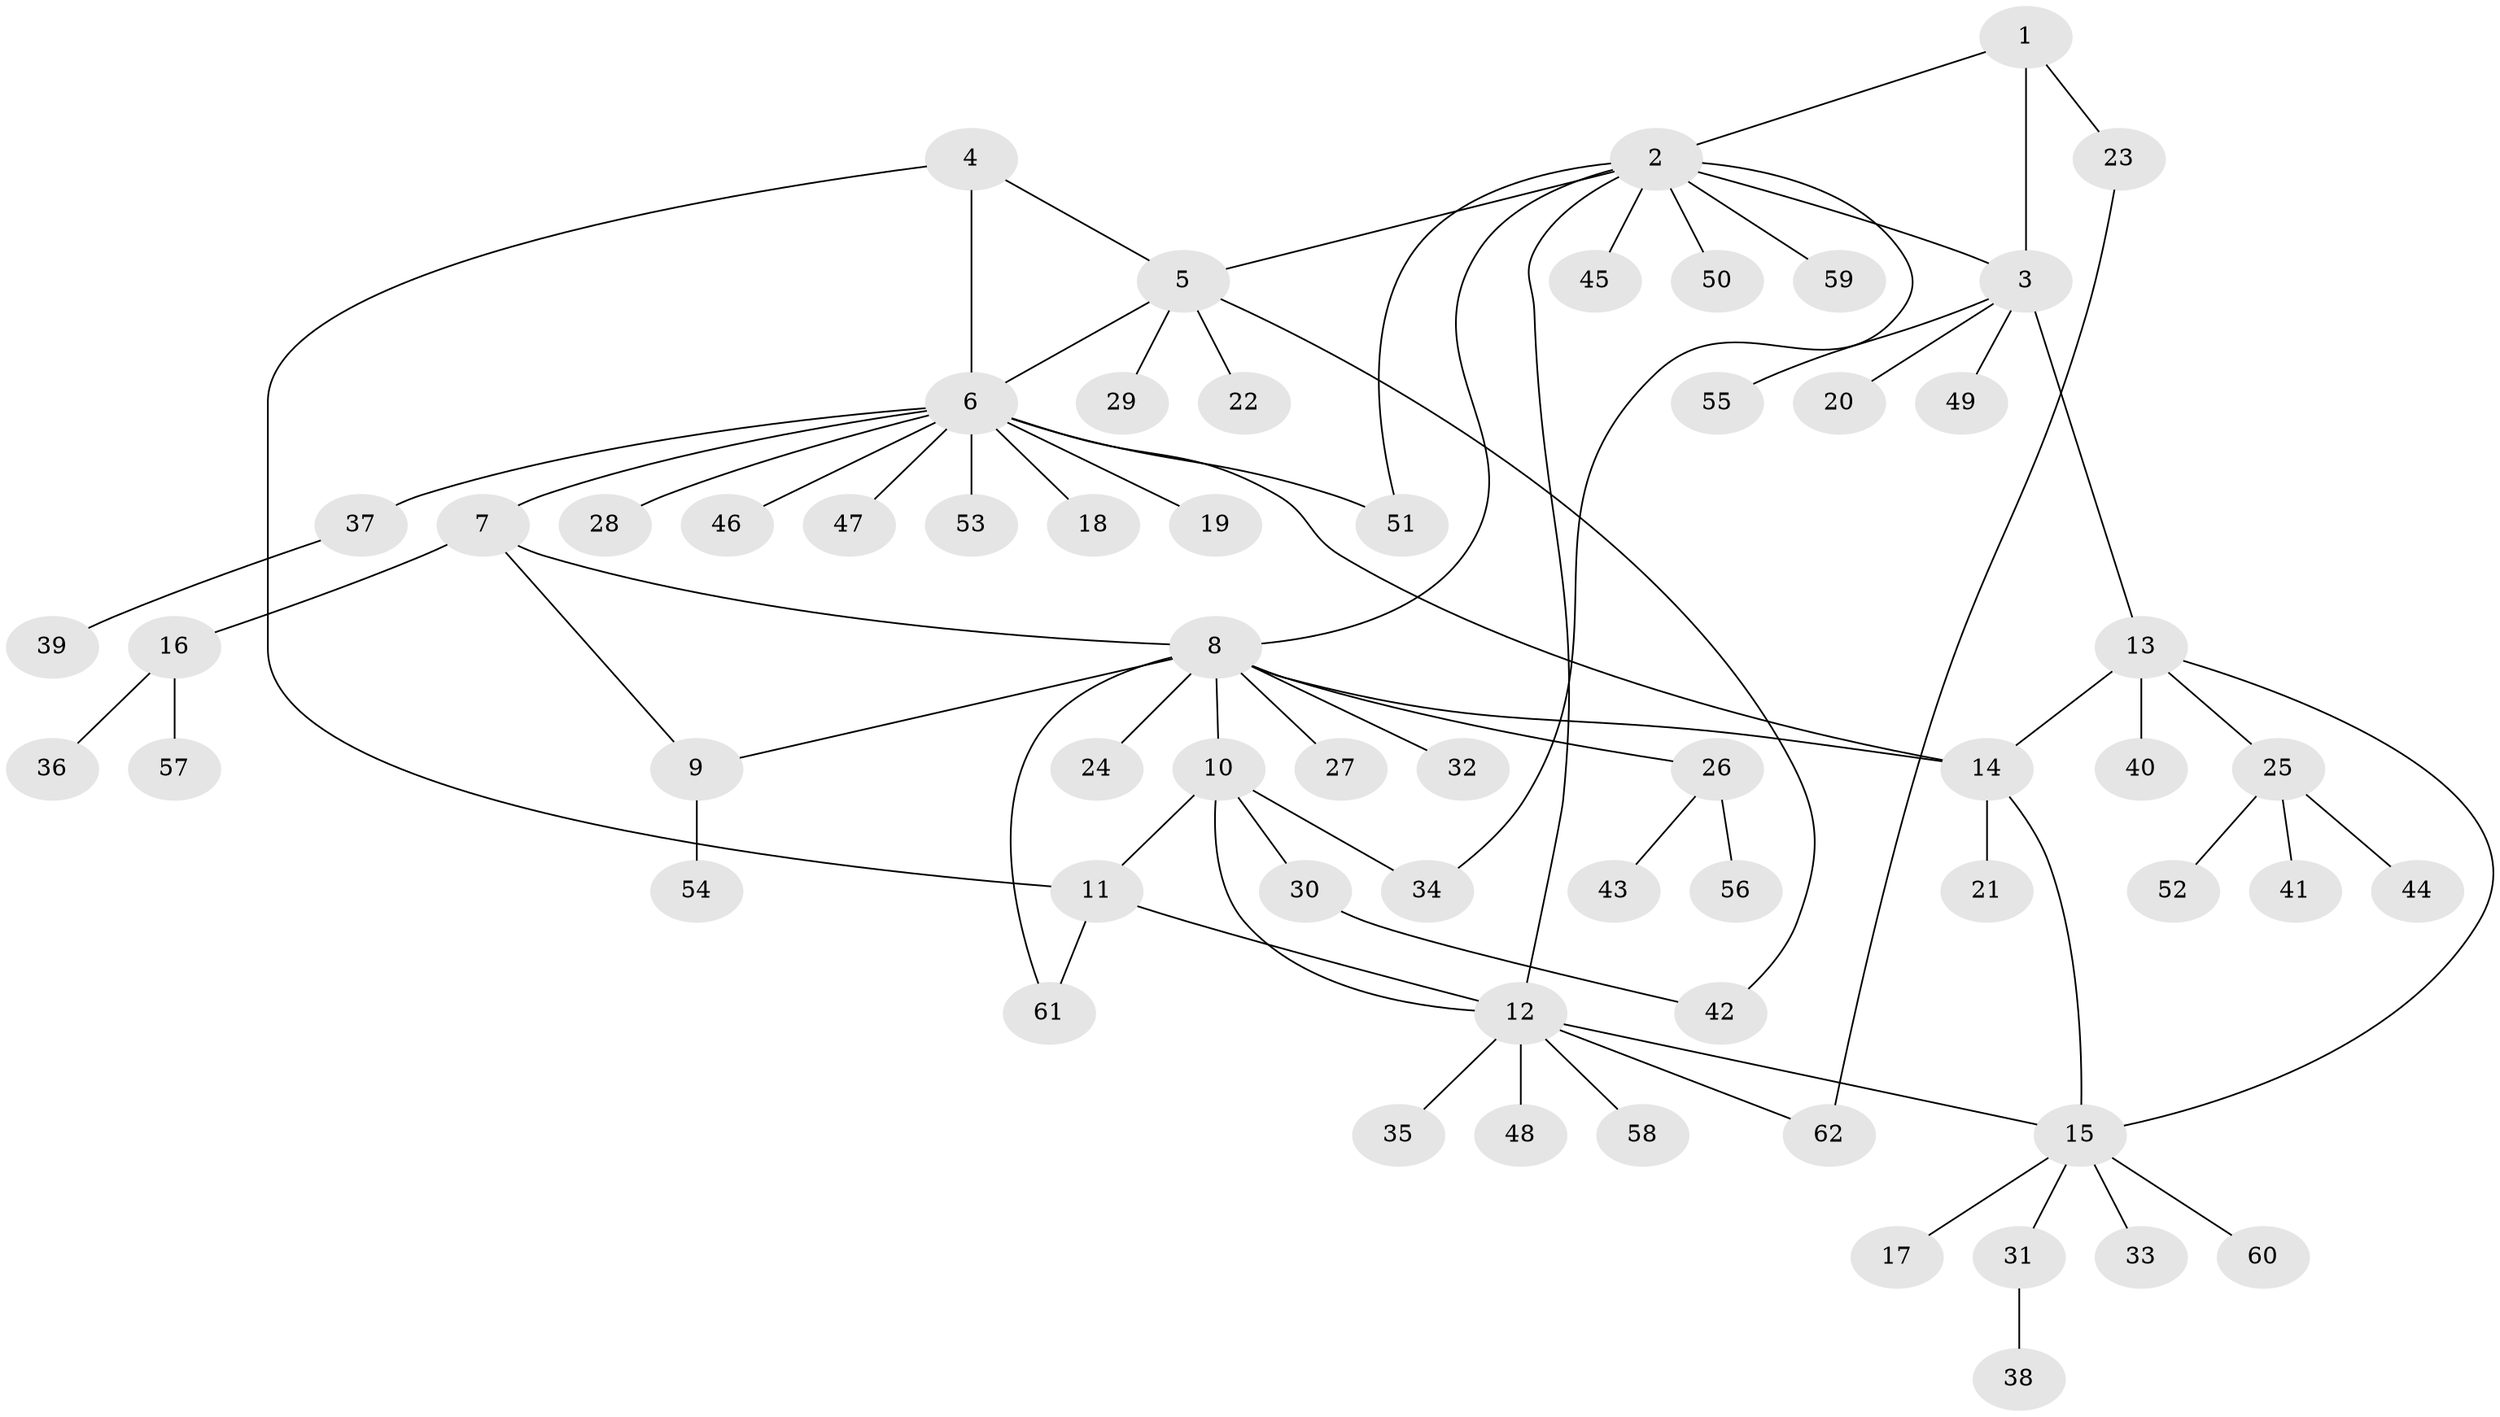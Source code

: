 // Generated by graph-tools (version 1.1) at 2025/37/03/09/25 02:37:11]
// undirected, 62 vertices, 77 edges
graph export_dot {
graph [start="1"]
  node [color=gray90,style=filled];
  1;
  2;
  3;
  4;
  5;
  6;
  7;
  8;
  9;
  10;
  11;
  12;
  13;
  14;
  15;
  16;
  17;
  18;
  19;
  20;
  21;
  22;
  23;
  24;
  25;
  26;
  27;
  28;
  29;
  30;
  31;
  32;
  33;
  34;
  35;
  36;
  37;
  38;
  39;
  40;
  41;
  42;
  43;
  44;
  45;
  46;
  47;
  48;
  49;
  50;
  51;
  52;
  53;
  54;
  55;
  56;
  57;
  58;
  59;
  60;
  61;
  62;
  1 -- 2;
  1 -- 3;
  1 -- 23;
  2 -- 3;
  2 -- 5;
  2 -- 8;
  2 -- 12;
  2 -- 34;
  2 -- 45;
  2 -- 50;
  2 -- 51;
  2 -- 59;
  3 -- 13;
  3 -- 20;
  3 -- 49;
  3 -- 55;
  4 -- 5;
  4 -- 6;
  4 -- 11;
  5 -- 6;
  5 -- 22;
  5 -- 29;
  5 -- 42;
  6 -- 7;
  6 -- 14;
  6 -- 18;
  6 -- 19;
  6 -- 28;
  6 -- 37;
  6 -- 46;
  6 -- 47;
  6 -- 51;
  6 -- 53;
  7 -- 8;
  7 -- 9;
  7 -- 16;
  8 -- 9;
  8 -- 10;
  8 -- 14;
  8 -- 24;
  8 -- 26;
  8 -- 27;
  8 -- 32;
  8 -- 61;
  9 -- 54;
  10 -- 11;
  10 -- 12;
  10 -- 30;
  10 -- 34;
  11 -- 12;
  11 -- 61;
  12 -- 15;
  12 -- 35;
  12 -- 48;
  12 -- 58;
  12 -- 62;
  13 -- 14;
  13 -- 15;
  13 -- 25;
  13 -- 40;
  14 -- 15;
  14 -- 21;
  15 -- 17;
  15 -- 31;
  15 -- 33;
  15 -- 60;
  16 -- 36;
  16 -- 57;
  23 -- 62;
  25 -- 41;
  25 -- 44;
  25 -- 52;
  26 -- 43;
  26 -- 56;
  30 -- 42;
  31 -- 38;
  37 -- 39;
}
